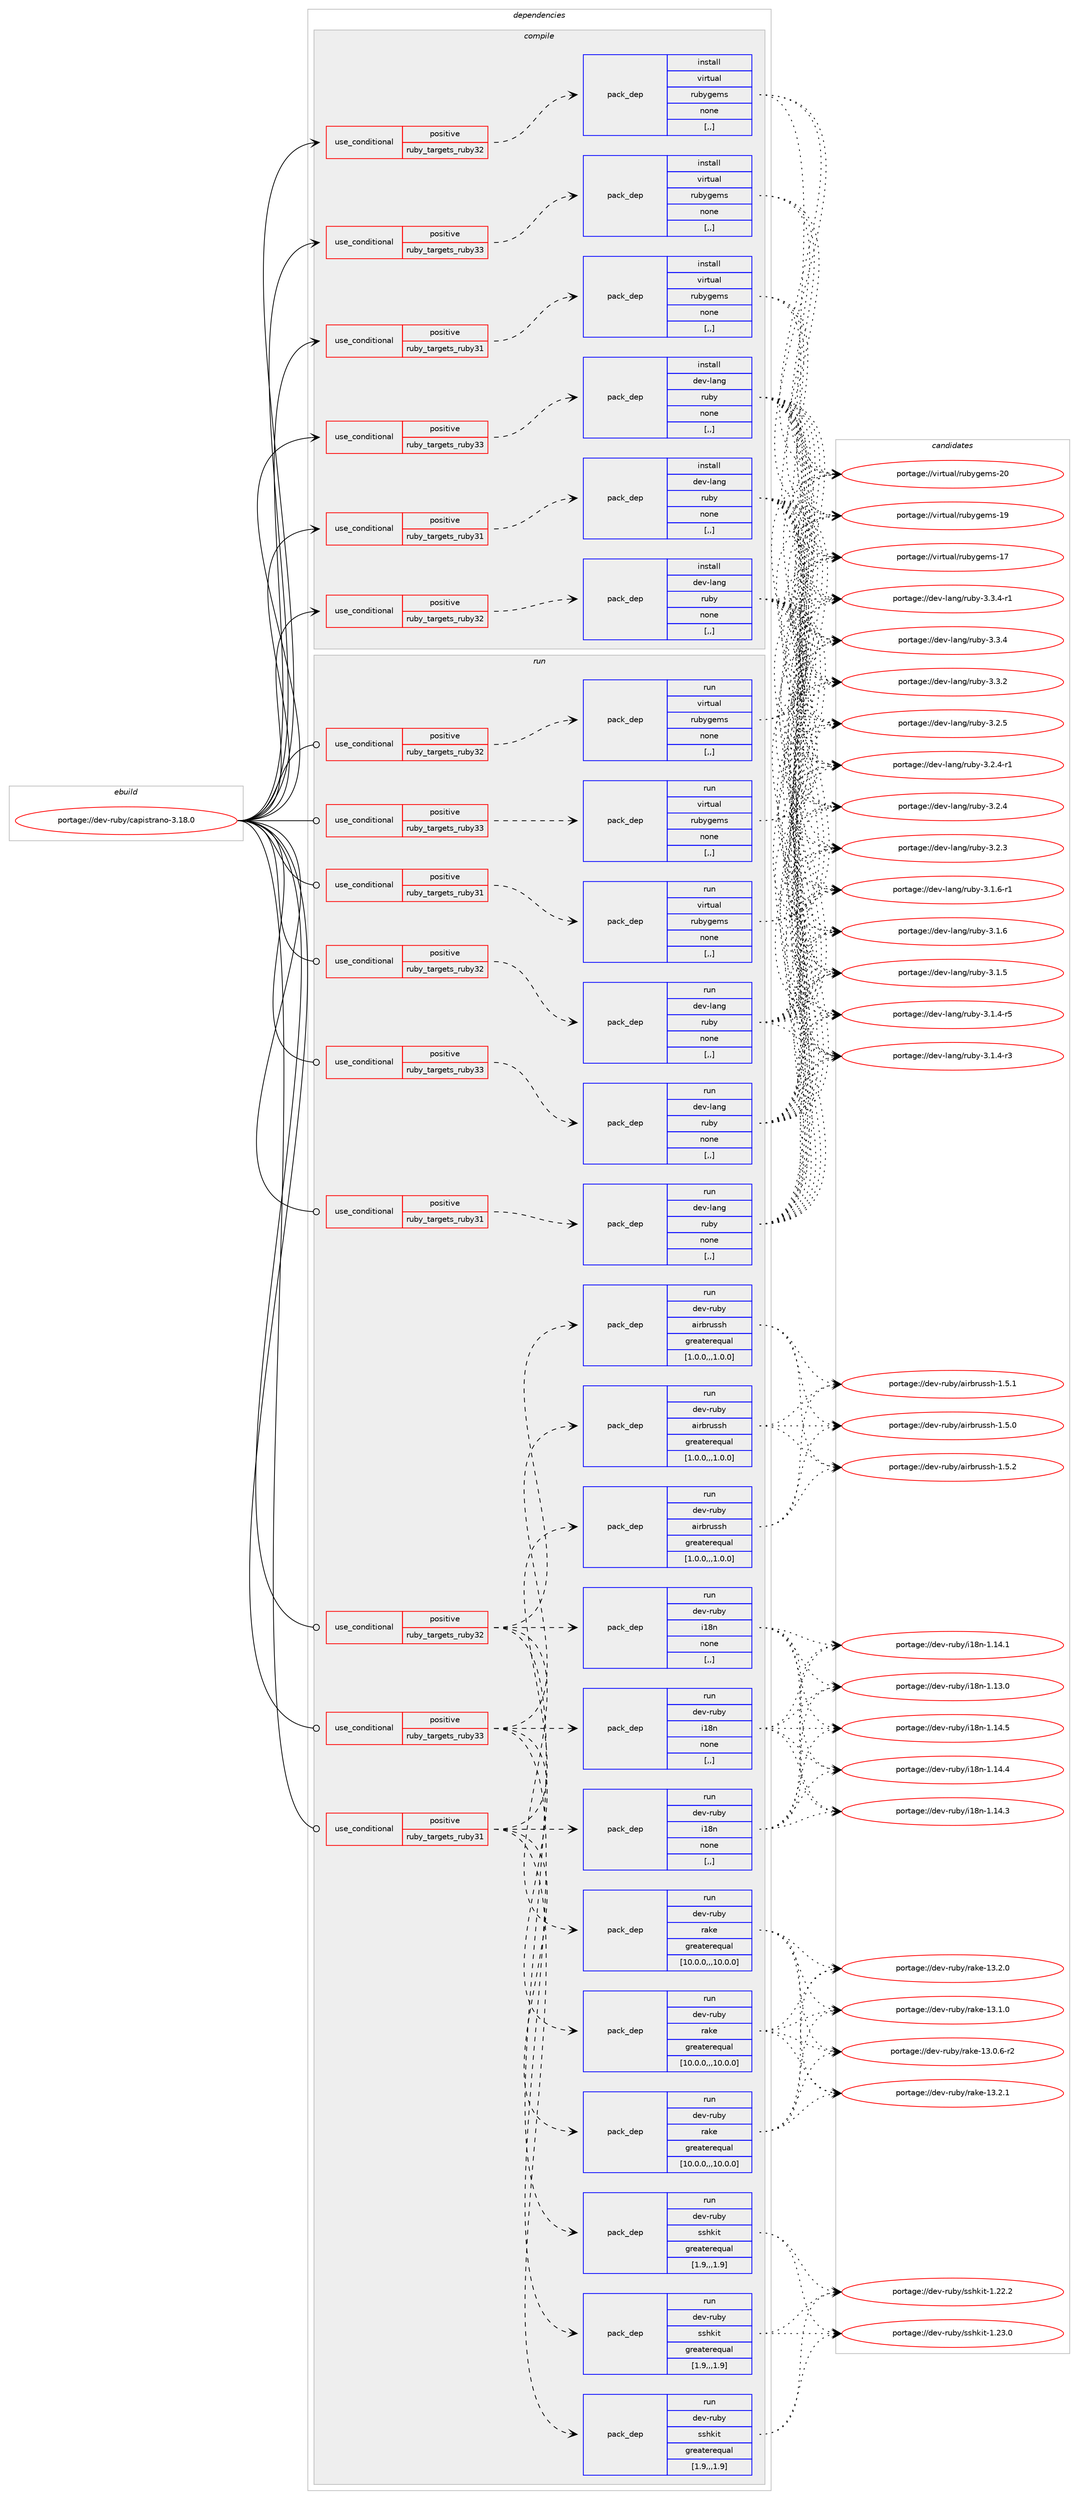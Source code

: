 digraph prolog {

# *************
# Graph options
# *************

newrank=true;
concentrate=true;
compound=true;
graph [rankdir=LR,fontname=Helvetica,fontsize=10,ranksep=1.5];#, ranksep=2.5, nodesep=0.2];
edge  [arrowhead=vee];
node  [fontname=Helvetica,fontsize=10];

# **********
# The ebuild
# **********

subgraph cluster_leftcol {
color=gray;
label=<<i>ebuild</i>>;
id [label="portage://dev-ruby/capistrano-3.18.0", color=red, width=4, href="../dev-ruby/capistrano-3.18.0.svg"];
}

# ****************
# The dependencies
# ****************

subgraph cluster_midcol {
color=gray;
label=<<i>dependencies</i>>;
subgraph cluster_compile {
fillcolor="#eeeeee";
style=filled;
label=<<i>compile</i>>;
subgraph cond45426 {
dependency178793 [label=<<TABLE BORDER="0" CELLBORDER="1" CELLSPACING="0" CELLPADDING="4"><TR><TD ROWSPAN="3" CELLPADDING="10">use_conditional</TD></TR><TR><TD>positive</TD></TR><TR><TD>ruby_targets_ruby31</TD></TR></TABLE>>, shape=none, color=red];
subgraph pack132076 {
dependency178794 [label=<<TABLE BORDER="0" CELLBORDER="1" CELLSPACING="0" CELLPADDING="4" WIDTH="220"><TR><TD ROWSPAN="6" CELLPADDING="30">pack_dep</TD></TR><TR><TD WIDTH="110">install</TD></TR><TR><TD>dev-lang</TD></TR><TR><TD>ruby</TD></TR><TR><TD>none</TD></TR><TR><TD>[,,]</TD></TR></TABLE>>, shape=none, color=blue];
}
dependency178793:e -> dependency178794:w [weight=20,style="dashed",arrowhead="vee"];
}
id:e -> dependency178793:w [weight=20,style="solid",arrowhead="vee"];
subgraph cond45427 {
dependency178795 [label=<<TABLE BORDER="0" CELLBORDER="1" CELLSPACING="0" CELLPADDING="4"><TR><TD ROWSPAN="3" CELLPADDING="10">use_conditional</TD></TR><TR><TD>positive</TD></TR><TR><TD>ruby_targets_ruby31</TD></TR></TABLE>>, shape=none, color=red];
subgraph pack132077 {
dependency178796 [label=<<TABLE BORDER="0" CELLBORDER="1" CELLSPACING="0" CELLPADDING="4" WIDTH="220"><TR><TD ROWSPAN="6" CELLPADDING="30">pack_dep</TD></TR><TR><TD WIDTH="110">install</TD></TR><TR><TD>virtual</TD></TR><TR><TD>rubygems</TD></TR><TR><TD>none</TD></TR><TR><TD>[,,]</TD></TR></TABLE>>, shape=none, color=blue];
}
dependency178795:e -> dependency178796:w [weight=20,style="dashed",arrowhead="vee"];
}
id:e -> dependency178795:w [weight=20,style="solid",arrowhead="vee"];
subgraph cond45428 {
dependency178797 [label=<<TABLE BORDER="0" CELLBORDER="1" CELLSPACING="0" CELLPADDING="4"><TR><TD ROWSPAN="3" CELLPADDING="10">use_conditional</TD></TR><TR><TD>positive</TD></TR><TR><TD>ruby_targets_ruby32</TD></TR></TABLE>>, shape=none, color=red];
subgraph pack132078 {
dependency178798 [label=<<TABLE BORDER="0" CELLBORDER="1" CELLSPACING="0" CELLPADDING="4" WIDTH="220"><TR><TD ROWSPAN="6" CELLPADDING="30">pack_dep</TD></TR><TR><TD WIDTH="110">install</TD></TR><TR><TD>dev-lang</TD></TR><TR><TD>ruby</TD></TR><TR><TD>none</TD></TR><TR><TD>[,,]</TD></TR></TABLE>>, shape=none, color=blue];
}
dependency178797:e -> dependency178798:w [weight=20,style="dashed",arrowhead="vee"];
}
id:e -> dependency178797:w [weight=20,style="solid",arrowhead="vee"];
subgraph cond45429 {
dependency178799 [label=<<TABLE BORDER="0" CELLBORDER="1" CELLSPACING="0" CELLPADDING="4"><TR><TD ROWSPAN="3" CELLPADDING="10">use_conditional</TD></TR><TR><TD>positive</TD></TR><TR><TD>ruby_targets_ruby32</TD></TR></TABLE>>, shape=none, color=red];
subgraph pack132079 {
dependency178800 [label=<<TABLE BORDER="0" CELLBORDER="1" CELLSPACING="0" CELLPADDING="4" WIDTH="220"><TR><TD ROWSPAN="6" CELLPADDING="30">pack_dep</TD></TR><TR><TD WIDTH="110">install</TD></TR><TR><TD>virtual</TD></TR><TR><TD>rubygems</TD></TR><TR><TD>none</TD></TR><TR><TD>[,,]</TD></TR></TABLE>>, shape=none, color=blue];
}
dependency178799:e -> dependency178800:w [weight=20,style="dashed",arrowhead="vee"];
}
id:e -> dependency178799:w [weight=20,style="solid",arrowhead="vee"];
subgraph cond45430 {
dependency178801 [label=<<TABLE BORDER="0" CELLBORDER="1" CELLSPACING="0" CELLPADDING="4"><TR><TD ROWSPAN="3" CELLPADDING="10">use_conditional</TD></TR><TR><TD>positive</TD></TR><TR><TD>ruby_targets_ruby33</TD></TR></TABLE>>, shape=none, color=red];
subgraph pack132080 {
dependency178802 [label=<<TABLE BORDER="0" CELLBORDER="1" CELLSPACING="0" CELLPADDING="4" WIDTH="220"><TR><TD ROWSPAN="6" CELLPADDING="30">pack_dep</TD></TR><TR><TD WIDTH="110">install</TD></TR><TR><TD>dev-lang</TD></TR><TR><TD>ruby</TD></TR><TR><TD>none</TD></TR><TR><TD>[,,]</TD></TR></TABLE>>, shape=none, color=blue];
}
dependency178801:e -> dependency178802:w [weight=20,style="dashed",arrowhead="vee"];
}
id:e -> dependency178801:w [weight=20,style="solid",arrowhead="vee"];
subgraph cond45431 {
dependency178803 [label=<<TABLE BORDER="0" CELLBORDER="1" CELLSPACING="0" CELLPADDING="4"><TR><TD ROWSPAN="3" CELLPADDING="10">use_conditional</TD></TR><TR><TD>positive</TD></TR><TR><TD>ruby_targets_ruby33</TD></TR></TABLE>>, shape=none, color=red];
subgraph pack132081 {
dependency178804 [label=<<TABLE BORDER="0" CELLBORDER="1" CELLSPACING="0" CELLPADDING="4" WIDTH="220"><TR><TD ROWSPAN="6" CELLPADDING="30">pack_dep</TD></TR><TR><TD WIDTH="110">install</TD></TR><TR><TD>virtual</TD></TR><TR><TD>rubygems</TD></TR><TR><TD>none</TD></TR><TR><TD>[,,]</TD></TR></TABLE>>, shape=none, color=blue];
}
dependency178803:e -> dependency178804:w [weight=20,style="dashed",arrowhead="vee"];
}
id:e -> dependency178803:w [weight=20,style="solid",arrowhead="vee"];
}
subgraph cluster_compileandrun {
fillcolor="#eeeeee";
style=filled;
label=<<i>compile and run</i>>;
}
subgraph cluster_run {
fillcolor="#eeeeee";
style=filled;
label=<<i>run</i>>;
subgraph cond45432 {
dependency178805 [label=<<TABLE BORDER="0" CELLBORDER="1" CELLSPACING="0" CELLPADDING="4"><TR><TD ROWSPAN="3" CELLPADDING="10">use_conditional</TD></TR><TR><TD>positive</TD></TR><TR><TD>ruby_targets_ruby31</TD></TR></TABLE>>, shape=none, color=red];
subgraph pack132082 {
dependency178806 [label=<<TABLE BORDER="0" CELLBORDER="1" CELLSPACING="0" CELLPADDING="4" WIDTH="220"><TR><TD ROWSPAN="6" CELLPADDING="30">pack_dep</TD></TR><TR><TD WIDTH="110">run</TD></TR><TR><TD>dev-lang</TD></TR><TR><TD>ruby</TD></TR><TR><TD>none</TD></TR><TR><TD>[,,]</TD></TR></TABLE>>, shape=none, color=blue];
}
dependency178805:e -> dependency178806:w [weight=20,style="dashed",arrowhead="vee"];
}
id:e -> dependency178805:w [weight=20,style="solid",arrowhead="odot"];
subgraph cond45433 {
dependency178807 [label=<<TABLE BORDER="0" CELLBORDER="1" CELLSPACING="0" CELLPADDING="4"><TR><TD ROWSPAN="3" CELLPADDING="10">use_conditional</TD></TR><TR><TD>positive</TD></TR><TR><TD>ruby_targets_ruby31</TD></TR></TABLE>>, shape=none, color=red];
subgraph pack132083 {
dependency178808 [label=<<TABLE BORDER="0" CELLBORDER="1" CELLSPACING="0" CELLPADDING="4" WIDTH="220"><TR><TD ROWSPAN="6" CELLPADDING="30">pack_dep</TD></TR><TR><TD WIDTH="110">run</TD></TR><TR><TD>dev-ruby</TD></TR><TR><TD>airbrussh</TD></TR><TR><TD>greaterequal</TD></TR><TR><TD>[1.0.0,,,1.0.0]</TD></TR></TABLE>>, shape=none, color=blue];
}
dependency178807:e -> dependency178808:w [weight=20,style="dashed",arrowhead="vee"];
subgraph pack132084 {
dependency178809 [label=<<TABLE BORDER="0" CELLBORDER="1" CELLSPACING="0" CELLPADDING="4" WIDTH="220"><TR><TD ROWSPAN="6" CELLPADDING="30">pack_dep</TD></TR><TR><TD WIDTH="110">run</TD></TR><TR><TD>dev-ruby</TD></TR><TR><TD>sshkit</TD></TR><TR><TD>greaterequal</TD></TR><TR><TD>[1.9,,,1.9]</TD></TR></TABLE>>, shape=none, color=blue];
}
dependency178807:e -> dependency178809:w [weight=20,style="dashed",arrowhead="vee"];
subgraph pack132085 {
dependency178810 [label=<<TABLE BORDER="0" CELLBORDER="1" CELLSPACING="0" CELLPADDING="4" WIDTH="220"><TR><TD ROWSPAN="6" CELLPADDING="30">pack_dep</TD></TR><TR><TD WIDTH="110">run</TD></TR><TR><TD>dev-ruby</TD></TR><TR><TD>rake</TD></TR><TR><TD>greaterequal</TD></TR><TR><TD>[10.0.0,,,10.0.0]</TD></TR></TABLE>>, shape=none, color=blue];
}
dependency178807:e -> dependency178810:w [weight=20,style="dashed",arrowhead="vee"];
subgraph pack132086 {
dependency178811 [label=<<TABLE BORDER="0" CELLBORDER="1" CELLSPACING="0" CELLPADDING="4" WIDTH="220"><TR><TD ROWSPAN="6" CELLPADDING="30">pack_dep</TD></TR><TR><TD WIDTH="110">run</TD></TR><TR><TD>dev-ruby</TD></TR><TR><TD>i18n</TD></TR><TR><TD>none</TD></TR><TR><TD>[,,]</TD></TR></TABLE>>, shape=none, color=blue];
}
dependency178807:e -> dependency178811:w [weight=20,style="dashed",arrowhead="vee"];
}
id:e -> dependency178807:w [weight=20,style="solid",arrowhead="odot"];
subgraph cond45434 {
dependency178812 [label=<<TABLE BORDER="0" CELLBORDER="1" CELLSPACING="0" CELLPADDING="4"><TR><TD ROWSPAN="3" CELLPADDING="10">use_conditional</TD></TR><TR><TD>positive</TD></TR><TR><TD>ruby_targets_ruby31</TD></TR></TABLE>>, shape=none, color=red];
subgraph pack132087 {
dependency178813 [label=<<TABLE BORDER="0" CELLBORDER="1" CELLSPACING="0" CELLPADDING="4" WIDTH="220"><TR><TD ROWSPAN="6" CELLPADDING="30">pack_dep</TD></TR><TR><TD WIDTH="110">run</TD></TR><TR><TD>virtual</TD></TR><TR><TD>rubygems</TD></TR><TR><TD>none</TD></TR><TR><TD>[,,]</TD></TR></TABLE>>, shape=none, color=blue];
}
dependency178812:e -> dependency178813:w [weight=20,style="dashed",arrowhead="vee"];
}
id:e -> dependency178812:w [weight=20,style="solid",arrowhead="odot"];
subgraph cond45435 {
dependency178814 [label=<<TABLE BORDER="0" CELLBORDER="1" CELLSPACING="0" CELLPADDING="4"><TR><TD ROWSPAN="3" CELLPADDING="10">use_conditional</TD></TR><TR><TD>positive</TD></TR><TR><TD>ruby_targets_ruby32</TD></TR></TABLE>>, shape=none, color=red];
subgraph pack132088 {
dependency178815 [label=<<TABLE BORDER="0" CELLBORDER="1" CELLSPACING="0" CELLPADDING="4" WIDTH="220"><TR><TD ROWSPAN="6" CELLPADDING="30">pack_dep</TD></TR><TR><TD WIDTH="110">run</TD></TR><TR><TD>dev-lang</TD></TR><TR><TD>ruby</TD></TR><TR><TD>none</TD></TR><TR><TD>[,,]</TD></TR></TABLE>>, shape=none, color=blue];
}
dependency178814:e -> dependency178815:w [weight=20,style="dashed",arrowhead="vee"];
}
id:e -> dependency178814:w [weight=20,style="solid",arrowhead="odot"];
subgraph cond45436 {
dependency178816 [label=<<TABLE BORDER="0" CELLBORDER="1" CELLSPACING="0" CELLPADDING="4"><TR><TD ROWSPAN="3" CELLPADDING="10">use_conditional</TD></TR><TR><TD>positive</TD></TR><TR><TD>ruby_targets_ruby32</TD></TR></TABLE>>, shape=none, color=red];
subgraph pack132089 {
dependency178817 [label=<<TABLE BORDER="0" CELLBORDER="1" CELLSPACING="0" CELLPADDING="4" WIDTH="220"><TR><TD ROWSPAN="6" CELLPADDING="30">pack_dep</TD></TR><TR><TD WIDTH="110">run</TD></TR><TR><TD>dev-ruby</TD></TR><TR><TD>airbrussh</TD></TR><TR><TD>greaterequal</TD></TR><TR><TD>[1.0.0,,,1.0.0]</TD></TR></TABLE>>, shape=none, color=blue];
}
dependency178816:e -> dependency178817:w [weight=20,style="dashed",arrowhead="vee"];
subgraph pack132090 {
dependency178818 [label=<<TABLE BORDER="0" CELLBORDER="1" CELLSPACING="0" CELLPADDING="4" WIDTH="220"><TR><TD ROWSPAN="6" CELLPADDING="30">pack_dep</TD></TR><TR><TD WIDTH="110">run</TD></TR><TR><TD>dev-ruby</TD></TR><TR><TD>sshkit</TD></TR><TR><TD>greaterequal</TD></TR><TR><TD>[1.9,,,1.9]</TD></TR></TABLE>>, shape=none, color=blue];
}
dependency178816:e -> dependency178818:w [weight=20,style="dashed",arrowhead="vee"];
subgraph pack132091 {
dependency178819 [label=<<TABLE BORDER="0" CELLBORDER="1" CELLSPACING="0" CELLPADDING="4" WIDTH="220"><TR><TD ROWSPAN="6" CELLPADDING="30">pack_dep</TD></TR><TR><TD WIDTH="110">run</TD></TR><TR><TD>dev-ruby</TD></TR><TR><TD>rake</TD></TR><TR><TD>greaterequal</TD></TR><TR><TD>[10.0.0,,,10.0.0]</TD></TR></TABLE>>, shape=none, color=blue];
}
dependency178816:e -> dependency178819:w [weight=20,style="dashed",arrowhead="vee"];
subgraph pack132092 {
dependency178820 [label=<<TABLE BORDER="0" CELLBORDER="1" CELLSPACING="0" CELLPADDING="4" WIDTH="220"><TR><TD ROWSPAN="6" CELLPADDING="30">pack_dep</TD></TR><TR><TD WIDTH="110">run</TD></TR><TR><TD>dev-ruby</TD></TR><TR><TD>i18n</TD></TR><TR><TD>none</TD></TR><TR><TD>[,,]</TD></TR></TABLE>>, shape=none, color=blue];
}
dependency178816:e -> dependency178820:w [weight=20,style="dashed",arrowhead="vee"];
}
id:e -> dependency178816:w [weight=20,style="solid",arrowhead="odot"];
subgraph cond45437 {
dependency178821 [label=<<TABLE BORDER="0" CELLBORDER="1" CELLSPACING="0" CELLPADDING="4"><TR><TD ROWSPAN="3" CELLPADDING="10">use_conditional</TD></TR><TR><TD>positive</TD></TR><TR><TD>ruby_targets_ruby32</TD></TR></TABLE>>, shape=none, color=red];
subgraph pack132093 {
dependency178822 [label=<<TABLE BORDER="0" CELLBORDER="1" CELLSPACING="0" CELLPADDING="4" WIDTH="220"><TR><TD ROWSPAN="6" CELLPADDING="30">pack_dep</TD></TR><TR><TD WIDTH="110">run</TD></TR><TR><TD>virtual</TD></TR><TR><TD>rubygems</TD></TR><TR><TD>none</TD></TR><TR><TD>[,,]</TD></TR></TABLE>>, shape=none, color=blue];
}
dependency178821:e -> dependency178822:w [weight=20,style="dashed",arrowhead="vee"];
}
id:e -> dependency178821:w [weight=20,style="solid",arrowhead="odot"];
subgraph cond45438 {
dependency178823 [label=<<TABLE BORDER="0" CELLBORDER="1" CELLSPACING="0" CELLPADDING="4"><TR><TD ROWSPAN="3" CELLPADDING="10">use_conditional</TD></TR><TR><TD>positive</TD></TR><TR><TD>ruby_targets_ruby33</TD></TR></TABLE>>, shape=none, color=red];
subgraph pack132094 {
dependency178824 [label=<<TABLE BORDER="0" CELLBORDER="1" CELLSPACING="0" CELLPADDING="4" WIDTH="220"><TR><TD ROWSPAN="6" CELLPADDING="30">pack_dep</TD></TR><TR><TD WIDTH="110">run</TD></TR><TR><TD>dev-lang</TD></TR><TR><TD>ruby</TD></TR><TR><TD>none</TD></TR><TR><TD>[,,]</TD></TR></TABLE>>, shape=none, color=blue];
}
dependency178823:e -> dependency178824:w [weight=20,style="dashed",arrowhead="vee"];
}
id:e -> dependency178823:w [weight=20,style="solid",arrowhead="odot"];
subgraph cond45439 {
dependency178825 [label=<<TABLE BORDER="0" CELLBORDER="1" CELLSPACING="0" CELLPADDING="4"><TR><TD ROWSPAN="3" CELLPADDING="10">use_conditional</TD></TR><TR><TD>positive</TD></TR><TR><TD>ruby_targets_ruby33</TD></TR></TABLE>>, shape=none, color=red];
subgraph pack132095 {
dependency178826 [label=<<TABLE BORDER="0" CELLBORDER="1" CELLSPACING="0" CELLPADDING="4" WIDTH="220"><TR><TD ROWSPAN="6" CELLPADDING="30">pack_dep</TD></TR><TR><TD WIDTH="110">run</TD></TR><TR><TD>dev-ruby</TD></TR><TR><TD>airbrussh</TD></TR><TR><TD>greaterequal</TD></TR><TR><TD>[1.0.0,,,1.0.0]</TD></TR></TABLE>>, shape=none, color=blue];
}
dependency178825:e -> dependency178826:w [weight=20,style="dashed",arrowhead="vee"];
subgraph pack132096 {
dependency178827 [label=<<TABLE BORDER="0" CELLBORDER="1" CELLSPACING="0" CELLPADDING="4" WIDTH="220"><TR><TD ROWSPAN="6" CELLPADDING="30">pack_dep</TD></TR><TR><TD WIDTH="110">run</TD></TR><TR><TD>dev-ruby</TD></TR><TR><TD>sshkit</TD></TR><TR><TD>greaterequal</TD></TR><TR><TD>[1.9,,,1.9]</TD></TR></TABLE>>, shape=none, color=blue];
}
dependency178825:e -> dependency178827:w [weight=20,style="dashed",arrowhead="vee"];
subgraph pack132097 {
dependency178828 [label=<<TABLE BORDER="0" CELLBORDER="1" CELLSPACING="0" CELLPADDING="4" WIDTH="220"><TR><TD ROWSPAN="6" CELLPADDING="30">pack_dep</TD></TR><TR><TD WIDTH="110">run</TD></TR><TR><TD>dev-ruby</TD></TR><TR><TD>rake</TD></TR><TR><TD>greaterequal</TD></TR><TR><TD>[10.0.0,,,10.0.0]</TD></TR></TABLE>>, shape=none, color=blue];
}
dependency178825:e -> dependency178828:w [weight=20,style="dashed",arrowhead="vee"];
subgraph pack132098 {
dependency178829 [label=<<TABLE BORDER="0" CELLBORDER="1" CELLSPACING="0" CELLPADDING="4" WIDTH="220"><TR><TD ROWSPAN="6" CELLPADDING="30">pack_dep</TD></TR><TR><TD WIDTH="110">run</TD></TR><TR><TD>dev-ruby</TD></TR><TR><TD>i18n</TD></TR><TR><TD>none</TD></TR><TR><TD>[,,]</TD></TR></TABLE>>, shape=none, color=blue];
}
dependency178825:e -> dependency178829:w [weight=20,style="dashed",arrowhead="vee"];
}
id:e -> dependency178825:w [weight=20,style="solid",arrowhead="odot"];
subgraph cond45440 {
dependency178830 [label=<<TABLE BORDER="0" CELLBORDER="1" CELLSPACING="0" CELLPADDING="4"><TR><TD ROWSPAN="3" CELLPADDING="10">use_conditional</TD></TR><TR><TD>positive</TD></TR><TR><TD>ruby_targets_ruby33</TD></TR></TABLE>>, shape=none, color=red];
subgraph pack132099 {
dependency178831 [label=<<TABLE BORDER="0" CELLBORDER="1" CELLSPACING="0" CELLPADDING="4" WIDTH="220"><TR><TD ROWSPAN="6" CELLPADDING="30">pack_dep</TD></TR><TR><TD WIDTH="110">run</TD></TR><TR><TD>virtual</TD></TR><TR><TD>rubygems</TD></TR><TR><TD>none</TD></TR><TR><TD>[,,]</TD></TR></TABLE>>, shape=none, color=blue];
}
dependency178830:e -> dependency178831:w [weight=20,style="dashed",arrowhead="vee"];
}
id:e -> dependency178830:w [weight=20,style="solid",arrowhead="odot"];
}
}

# **************
# The candidates
# **************

subgraph cluster_choices {
rank=same;
color=gray;
label=<<i>candidates</i>>;

subgraph choice132076 {
color=black;
nodesep=1;
choice100101118451089711010347114117981214551465146524511449 [label="portage://dev-lang/ruby-3.3.4-r1", color=red, width=4,href="../dev-lang/ruby-3.3.4-r1.svg"];
choice10010111845108971101034711411798121455146514652 [label="portage://dev-lang/ruby-3.3.4", color=red, width=4,href="../dev-lang/ruby-3.3.4.svg"];
choice10010111845108971101034711411798121455146514650 [label="portage://dev-lang/ruby-3.3.2", color=red, width=4,href="../dev-lang/ruby-3.3.2.svg"];
choice10010111845108971101034711411798121455146504653 [label="portage://dev-lang/ruby-3.2.5", color=red, width=4,href="../dev-lang/ruby-3.2.5.svg"];
choice100101118451089711010347114117981214551465046524511449 [label="portage://dev-lang/ruby-3.2.4-r1", color=red, width=4,href="../dev-lang/ruby-3.2.4-r1.svg"];
choice10010111845108971101034711411798121455146504652 [label="portage://dev-lang/ruby-3.2.4", color=red, width=4,href="../dev-lang/ruby-3.2.4.svg"];
choice10010111845108971101034711411798121455146504651 [label="portage://dev-lang/ruby-3.2.3", color=red, width=4,href="../dev-lang/ruby-3.2.3.svg"];
choice100101118451089711010347114117981214551464946544511449 [label="portage://dev-lang/ruby-3.1.6-r1", color=red, width=4,href="../dev-lang/ruby-3.1.6-r1.svg"];
choice10010111845108971101034711411798121455146494654 [label="portage://dev-lang/ruby-3.1.6", color=red, width=4,href="../dev-lang/ruby-3.1.6.svg"];
choice10010111845108971101034711411798121455146494653 [label="portage://dev-lang/ruby-3.1.5", color=red, width=4,href="../dev-lang/ruby-3.1.5.svg"];
choice100101118451089711010347114117981214551464946524511453 [label="portage://dev-lang/ruby-3.1.4-r5", color=red, width=4,href="../dev-lang/ruby-3.1.4-r5.svg"];
choice100101118451089711010347114117981214551464946524511451 [label="portage://dev-lang/ruby-3.1.4-r3", color=red, width=4,href="../dev-lang/ruby-3.1.4-r3.svg"];
dependency178794:e -> choice100101118451089711010347114117981214551465146524511449:w [style=dotted,weight="100"];
dependency178794:e -> choice10010111845108971101034711411798121455146514652:w [style=dotted,weight="100"];
dependency178794:e -> choice10010111845108971101034711411798121455146514650:w [style=dotted,weight="100"];
dependency178794:e -> choice10010111845108971101034711411798121455146504653:w [style=dotted,weight="100"];
dependency178794:e -> choice100101118451089711010347114117981214551465046524511449:w [style=dotted,weight="100"];
dependency178794:e -> choice10010111845108971101034711411798121455146504652:w [style=dotted,weight="100"];
dependency178794:e -> choice10010111845108971101034711411798121455146504651:w [style=dotted,weight="100"];
dependency178794:e -> choice100101118451089711010347114117981214551464946544511449:w [style=dotted,weight="100"];
dependency178794:e -> choice10010111845108971101034711411798121455146494654:w [style=dotted,weight="100"];
dependency178794:e -> choice10010111845108971101034711411798121455146494653:w [style=dotted,weight="100"];
dependency178794:e -> choice100101118451089711010347114117981214551464946524511453:w [style=dotted,weight="100"];
dependency178794:e -> choice100101118451089711010347114117981214551464946524511451:w [style=dotted,weight="100"];
}
subgraph choice132077 {
color=black;
nodesep=1;
choice118105114116117971084711411798121103101109115455048 [label="portage://virtual/rubygems-20", color=red, width=4,href="../virtual/rubygems-20.svg"];
choice118105114116117971084711411798121103101109115454957 [label="portage://virtual/rubygems-19", color=red, width=4,href="../virtual/rubygems-19.svg"];
choice118105114116117971084711411798121103101109115454955 [label="portage://virtual/rubygems-17", color=red, width=4,href="../virtual/rubygems-17.svg"];
dependency178796:e -> choice118105114116117971084711411798121103101109115455048:w [style=dotted,weight="100"];
dependency178796:e -> choice118105114116117971084711411798121103101109115454957:w [style=dotted,weight="100"];
dependency178796:e -> choice118105114116117971084711411798121103101109115454955:w [style=dotted,weight="100"];
}
subgraph choice132078 {
color=black;
nodesep=1;
choice100101118451089711010347114117981214551465146524511449 [label="portage://dev-lang/ruby-3.3.4-r1", color=red, width=4,href="../dev-lang/ruby-3.3.4-r1.svg"];
choice10010111845108971101034711411798121455146514652 [label="portage://dev-lang/ruby-3.3.4", color=red, width=4,href="../dev-lang/ruby-3.3.4.svg"];
choice10010111845108971101034711411798121455146514650 [label="portage://dev-lang/ruby-3.3.2", color=red, width=4,href="../dev-lang/ruby-3.3.2.svg"];
choice10010111845108971101034711411798121455146504653 [label="portage://dev-lang/ruby-3.2.5", color=red, width=4,href="../dev-lang/ruby-3.2.5.svg"];
choice100101118451089711010347114117981214551465046524511449 [label="portage://dev-lang/ruby-3.2.4-r1", color=red, width=4,href="../dev-lang/ruby-3.2.4-r1.svg"];
choice10010111845108971101034711411798121455146504652 [label="portage://dev-lang/ruby-3.2.4", color=red, width=4,href="../dev-lang/ruby-3.2.4.svg"];
choice10010111845108971101034711411798121455146504651 [label="portage://dev-lang/ruby-3.2.3", color=red, width=4,href="../dev-lang/ruby-3.2.3.svg"];
choice100101118451089711010347114117981214551464946544511449 [label="portage://dev-lang/ruby-3.1.6-r1", color=red, width=4,href="../dev-lang/ruby-3.1.6-r1.svg"];
choice10010111845108971101034711411798121455146494654 [label="portage://dev-lang/ruby-3.1.6", color=red, width=4,href="../dev-lang/ruby-3.1.6.svg"];
choice10010111845108971101034711411798121455146494653 [label="portage://dev-lang/ruby-3.1.5", color=red, width=4,href="../dev-lang/ruby-3.1.5.svg"];
choice100101118451089711010347114117981214551464946524511453 [label="portage://dev-lang/ruby-3.1.4-r5", color=red, width=4,href="../dev-lang/ruby-3.1.4-r5.svg"];
choice100101118451089711010347114117981214551464946524511451 [label="portage://dev-lang/ruby-3.1.4-r3", color=red, width=4,href="../dev-lang/ruby-3.1.4-r3.svg"];
dependency178798:e -> choice100101118451089711010347114117981214551465146524511449:w [style=dotted,weight="100"];
dependency178798:e -> choice10010111845108971101034711411798121455146514652:w [style=dotted,weight="100"];
dependency178798:e -> choice10010111845108971101034711411798121455146514650:w [style=dotted,weight="100"];
dependency178798:e -> choice10010111845108971101034711411798121455146504653:w [style=dotted,weight="100"];
dependency178798:e -> choice100101118451089711010347114117981214551465046524511449:w [style=dotted,weight="100"];
dependency178798:e -> choice10010111845108971101034711411798121455146504652:w [style=dotted,weight="100"];
dependency178798:e -> choice10010111845108971101034711411798121455146504651:w [style=dotted,weight="100"];
dependency178798:e -> choice100101118451089711010347114117981214551464946544511449:w [style=dotted,weight="100"];
dependency178798:e -> choice10010111845108971101034711411798121455146494654:w [style=dotted,weight="100"];
dependency178798:e -> choice10010111845108971101034711411798121455146494653:w [style=dotted,weight="100"];
dependency178798:e -> choice100101118451089711010347114117981214551464946524511453:w [style=dotted,weight="100"];
dependency178798:e -> choice100101118451089711010347114117981214551464946524511451:w [style=dotted,weight="100"];
}
subgraph choice132079 {
color=black;
nodesep=1;
choice118105114116117971084711411798121103101109115455048 [label="portage://virtual/rubygems-20", color=red, width=4,href="../virtual/rubygems-20.svg"];
choice118105114116117971084711411798121103101109115454957 [label="portage://virtual/rubygems-19", color=red, width=4,href="../virtual/rubygems-19.svg"];
choice118105114116117971084711411798121103101109115454955 [label="portage://virtual/rubygems-17", color=red, width=4,href="../virtual/rubygems-17.svg"];
dependency178800:e -> choice118105114116117971084711411798121103101109115455048:w [style=dotted,weight="100"];
dependency178800:e -> choice118105114116117971084711411798121103101109115454957:w [style=dotted,weight="100"];
dependency178800:e -> choice118105114116117971084711411798121103101109115454955:w [style=dotted,weight="100"];
}
subgraph choice132080 {
color=black;
nodesep=1;
choice100101118451089711010347114117981214551465146524511449 [label="portage://dev-lang/ruby-3.3.4-r1", color=red, width=4,href="../dev-lang/ruby-3.3.4-r1.svg"];
choice10010111845108971101034711411798121455146514652 [label="portage://dev-lang/ruby-3.3.4", color=red, width=4,href="../dev-lang/ruby-3.3.4.svg"];
choice10010111845108971101034711411798121455146514650 [label="portage://dev-lang/ruby-3.3.2", color=red, width=4,href="../dev-lang/ruby-3.3.2.svg"];
choice10010111845108971101034711411798121455146504653 [label="portage://dev-lang/ruby-3.2.5", color=red, width=4,href="../dev-lang/ruby-3.2.5.svg"];
choice100101118451089711010347114117981214551465046524511449 [label="portage://dev-lang/ruby-3.2.4-r1", color=red, width=4,href="../dev-lang/ruby-3.2.4-r1.svg"];
choice10010111845108971101034711411798121455146504652 [label="portage://dev-lang/ruby-3.2.4", color=red, width=4,href="../dev-lang/ruby-3.2.4.svg"];
choice10010111845108971101034711411798121455146504651 [label="portage://dev-lang/ruby-3.2.3", color=red, width=4,href="../dev-lang/ruby-3.2.3.svg"];
choice100101118451089711010347114117981214551464946544511449 [label="portage://dev-lang/ruby-3.1.6-r1", color=red, width=4,href="../dev-lang/ruby-3.1.6-r1.svg"];
choice10010111845108971101034711411798121455146494654 [label="portage://dev-lang/ruby-3.1.6", color=red, width=4,href="../dev-lang/ruby-3.1.6.svg"];
choice10010111845108971101034711411798121455146494653 [label="portage://dev-lang/ruby-3.1.5", color=red, width=4,href="../dev-lang/ruby-3.1.5.svg"];
choice100101118451089711010347114117981214551464946524511453 [label="portage://dev-lang/ruby-3.1.4-r5", color=red, width=4,href="../dev-lang/ruby-3.1.4-r5.svg"];
choice100101118451089711010347114117981214551464946524511451 [label="portage://dev-lang/ruby-3.1.4-r3", color=red, width=4,href="../dev-lang/ruby-3.1.4-r3.svg"];
dependency178802:e -> choice100101118451089711010347114117981214551465146524511449:w [style=dotted,weight="100"];
dependency178802:e -> choice10010111845108971101034711411798121455146514652:w [style=dotted,weight="100"];
dependency178802:e -> choice10010111845108971101034711411798121455146514650:w [style=dotted,weight="100"];
dependency178802:e -> choice10010111845108971101034711411798121455146504653:w [style=dotted,weight="100"];
dependency178802:e -> choice100101118451089711010347114117981214551465046524511449:w [style=dotted,weight="100"];
dependency178802:e -> choice10010111845108971101034711411798121455146504652:w [style=dotted,weight="100"];
dependency178802:e -> choice10010111845108971101034711411798121455146504651:w [style=dotted,weight="100"];
dependency178802:e -> choice100101118451089711010347114117981214551464946544511449:w [style=dotted,weight="100"];
dependency178802:e -> choice10010111845108971101034711411798121455146494654:w [style=dotted,weight="100"];
dependency178802:e -> choice10010111845108971101034711411798121455146494653:w [style=dotted,weight="100"];
dependency178802:e -> choice100101118451089711010347114117981214551464946524511453:w [style=dotted,weight="100"];
dependency178802:e -> choice100101118451089711010347114117981214551464946524511451:w [style=dotted,weight="100"];
}
subgraph choice132081 {
color=black;
nodesep=1;
choice118105114116117971084711411798121103101109115455048 [label="portage://virtual/rubygems-20", color=red, width=4,href="../virtual/rubygems-20.svg"];
choice118105114116117971084711411798121103101109115454957 [label="portage://virtual/rubygems-19", color=red, width=4,href="../virtual/rubygems-19.svg"];
choice118105114116117971084711411798121103101109115454955 [label="portage://virtual/rubygems-17", color=red, width=4,href="../virtual/rubygems-17.svg"];
dependency178804:e -> choice118105114116117971084711411798121103101109115455048:w [style=dotted,weight="100"];
dependency178804:e -> choice118105114116117971084711411798121103101109115454957:w [style=dotted,weight="100"];
dependency178804:e -> choice118105114116117971084711411798121103101109115454955:w [style=dotted,weight="100"];
}
subgraph choice132082 {
color=black;
nodesep=1;
choice100101118451089711010347114117981214551465146524511449 [label="portage://dev-lang/ruby-3.3.4-r1", color=red, width=4,href="../dev-lang/ruby-3.3.4-r1.svg"];
choice10010111845108971101034711411798121455146514652 [label="portage://dev-lang/ruby-3.3.4", color=red, width=4,href="../dev-lang/ruby-3.3.4.svg"];
choice10010111845108971101034711411798121455146514650 [label="portage://dev-lang/ruby-3.3.2", color=red, width=4,href="../dev-lang/ruby-3.3.2.svg"];
choice10010111845108971101034711411798121455146504653 [label="portage://dev-lang/ruby-3.2.5", color=red, width=4,href="../dev-lang/ruby-3.2.5.svg"];
choice100101118451089711010347114117981214551465046524511449 [label="portage://dev-lang/ruby-3.2.4-r1", color=red, width=4,href="../dev-lang/ruby-3.2.4-r1.svg"];
choice10010111845108971101034711411798121455146504652 [label="portage://dev-lang/ruby-3.2.4", color=red, width=4,href="../dev-lang/ruby-3.2.4.svg"];
choice10010111845108971101034711411798121455146504651 [label="portage://dev-lang/ruby-3.2.3", color=red, width=4,href="../dev-lang/ruby-3.2.3.svg"];
choice100101118451089711010347114117981214551464946544511449 [label="portage://dev-lang/ruby-3.1.6-r1", color=red, width=4,href="../dev-lang/ruby-3.1.6-r1.svg"];
choice10010111845108971101034711411798121455146494654 [label="portage://dev-lang/ruby-3.1.6", color=red, width=4,href="../dev-lang/ruby-3.1.6.svg"];
choice10010111845108971101034711411798121455146494653 [label="portage://dev-lang/ruby-3.1.5", color=red, width=4,href="../dev-lang/ruby-3.1.5.svg"];
choice100101118451089711010347114117981214551464946524511453 [label="portage://dev-lang/ruby-3.1.4-r5", color=red, width=4,href="../dev-lang/ruby-3.1.4-r5.svg"];
choice100101118451089711010347114117981214551464946524511451 [label="portage://dev-lang/ruby-3.1.4-r3", color=red, width=4,href="../dev-lang/ruby-3.1.4-r3.svg"];
dependency178806:e -> choice100101118451089711010347114117981214551465146524511449:w [style=dotted,weight="100"];
dependency178806:e -> choice10010111845108971101034711411798121455146514652:w [style=dotted,weight="100"];
dependency178806:e -> choice10010111845108971101034711411798121455146514650:w [style=dotted,weight="100"];
dependency178806:e -> choice10010111845108971101034711411798121455146504653:w [style=dotted,weight="100"];
dependency178806:e -> choice100101118451089711010347114117981214551465046524511449:w [style=dotted,weight="100"];
dependency178806:e -> choice10010111845108971101034711411798121455146504652:w [style=dotted,weight="100"];
dependency178806:e -> choice10010111845108971101034711411798121455146504651:w [style=dotted,weight="100"];
dependency178806:e -> choice100101118451089711010347114117981214551464946544511449:w [style=dotted,weight="100"];
dependency178806:e -> choice10010111845108971101034711411798121455146494654:w [style=dotted,weight="100"];
dependency178806:e -> choice10010111845108971101034711411798121455146494653:w [style=dotted,weight="100"];
dependency178806:e -> choice100101118451089711010347114117981214551464946524511453:w [style=dotted,weight="100"];
dependency178806:e -> choice100101118451089711010347114117981214551464946524511451:w [style=dotted,weight="100"];
}
subgraph choice132083 {
color=black;
nodesep=1;
choice1001011184511411798121479710511498114117115115104454946534650 [label="portage://dev-ruby/airbrussh-1.5.2", color=red, width=4,href="../dev-ruby/airbrussh-1.5.2.svg"];
choice1001011184511411798121479710511498114117115115104454946534649 [label="portage://dev-ruby/airbrussh-1.5.1", color=red, width=4,href="../dev-ruby/airbrussh-1.5.1.svg"];
choice1001011184511411798121479710511498114117115115104454946534648 [label="portage://dev-ruby/airbrussh-1.5.0", color=red, width=4,href="../dev-ruby/airbrussh-1.5.0.svg"];
dependency178808:e -> choice1001011184511411798121479710511498114117115115104454946534650:w [style=dotted,weight="100"];
dependency178808:e -> choice1001011184511411798121479710511498114117115115104454946534649:w [style=dotted,weight="100"];
dependency178808:e -> choice1001011184511411798121479710511498114117115115104454946534648:w [style=dotted,weight="100"];
}
subgraph choice132084 {
color=black;
nodesep=1;
choice10010111845114117981214711511510410710511645494650514648 [label="portage://dev-ruby/sshkit-1.23.0", color=red, width=4,href="../dev-ruby/sshkit-1.23.0.svg"];
choice10010111845114117981214711511510410710511645494650504650 [label="portage://dev-ruby/sshkit-1.22.2", color=red, width=4,href="../dev-ruby/sshkit-1.22.2.svg"];
dependency178809:e -> choice10010111845114117981214711511510410710511645494650514648:w [style=dotted,weight="100"];
dependency178809:e -> choice10010111845114117981214711511510410710511645494650504650:w [style=dotted,weight="100"];
}
subgraph choice132085 {
color=black;
nodesep=1;
choice1001011184511411798121471149710710145495146504649 [label="portage://dev-ruby/rake-13.2.1", color=red, width=4,href="../dev-ruby/rake-13.2.1.svg"];
choice1001011184511411798121471149710710145495146504648 [label="portage://dev-ruby/rake-13.2.0", color=red, width=4,href="../dev-ruby/rake-13.2.0.svg"];
choice1001011184511411798121471149710710145495146494648 [label="portage://dev-ruby/rake-13.1.0", color=red, width=4,href="../dev-ruby/rake-13.1.0.svg"];
choice10010111845114117981214711497107101454951464846544511450 [label="portage://dev-ruby/rake-13.0.6-r2", color=red, width=4,href="../dev-ruby/rake-13.0.6-r2.svg"];
dependency178810:e -> choice1001011184511411798121471149710710145495146504649:w [style=dotted,weight="100"];
dependency178810:e -> choice1001011184511411798121471149710710145495146504648:w [style=dotted,weight="100"];
dependency178810:e -> choice1001011184511411798121471149710710145495146494648:w [style=dotted,weight="100"];
dependency178810:e -> choice10010111845114117981214711497107101454951464846544511450:w [style=dotted,weight="100"];
}
subgraph choice132086 {
color=black;
nodesep=1;
choice100101118451141179812147105495611045494649524653 [label="portage://dev-ruby/i18n-1.14.5", color=red, width=4,href="../dev-ruby/i18n-1.14.5.svg"];
choice100101118451141179812147105495611045494649524652 [label="portage://dev-ruby/i18n-1.14.4", color=red, width=4,href="../dev-ruby/i18n-1.14.4.svg"];
choice100101118451141179812147105495611045494649524651 [label="portage://dev-ruby/i18n-1.14.3", color=red, width=4,href="../dev-ruby/i18n-1.14.3.svg"];
choice100101118451141179812147105495611045494649524649 [label="portage://dev-ruby/i18n-1.14.1", color=red, width=4,href="../dev-ruby/i18n-1.14.1.svg"];
choice100101118451141179812147105495611045494649514648 [label="portage://dev-ruby/i18n-1.13.0", color=red, width=4,href="../dev-ruby/i18n-1.13.0.svg"];
dependency178811:e -> choice100101118451141179812147105495611045494649524653:w [style=dotted,weight="100"];
dependency178811:e -> choice100101118451141179812147105495611045494649524652:w [style=dotted,weight="100"];
dependency178811:e -> choice100101118451141179812147105495611045494649524651:w [style=dotted,weight="100"];
dependency178811:e -> choice100101118451141179812147105495611045494649524649:w [style=dotted,weight="100"];
dependency178811:e -> choice100101118451141179812147105495611045494649514648:w [style=dotted,weight="100"];
}
subgraph choice132087 {
color=black;
nodesep=1;
choice118105114116117971084711411798121103101109115455048 [label="portage://virtual/rubygems-20", color=red, width=4,href="../virtual/rubygems-20.svg"];
choice118105114116117971084711411798121103101109115454957 [label="portage://virtual/rubygems-19", color=red, width=4,href="../virtual/rubygems-19.svg"];
choice118105114116117971084711411798121103101109115454955 [label="portage://virtual/rubygems-17", color=red, width=4,href="../virtual/rubygems-17.svg"];
dependency178813:e -> choice118105114116117971084711411798121103101109115455048:w [style=dotted,weight="100"];
dependency178813:e -> choice118105114116117971084711411798121103101109115454957:w [style=dotted,weight="100"];
dependency178813:e -> choice118105114116117971084711411798121103101109115454955:w [style=dotted,weight="100"];
}
subgraph choice132088 {
color=black;
nodesep=1;
choice100101118451089711010347114117981214551465146524511449 [label="portage://dev-lang/ruby-3.3.4-r1", color=red, width=4,href="../dev-lang/ruby-3.3.4-r1.svg"];
choice10010111845108971101034711411798121455146514652 [label="portage://dev-lang/ruby-3.3.4", color=red, width=4,href="../dev-lang/ruby-3.3.4.svg"];
choice10010111845108971101034711411798121455146514650 [label="portage://dev-lang/ruby-3.3.2", color=red, width=4,href="../dev-lang/ruby-3.3.2.svg"];
choice10010111845108971101034711411798121455146504653 [label="portage://dev-lang/ruby-3.2.5", color=red, width=4,href="../dev-lang/ruby-3.2.5.svg"];
choice100101118451089711010347114117981214551465046524511449 [label="portage://dev-lang/ruby-3.2.4-r1", color=red, width=4,href="../dev-lang/ruby-3.2.4-r1.svg"];
choice10010111845108971101034711411798121455146504652 [label="portage://dev-lang/ruby-3.2.4", color=red, width=4,href="../dev-lang/ruby-3.2.4.svg"];
choice10010111845108971101034711411798121455146504651 [label="portage://dev-lang/ruby-3.2.3", color=red, width=4,href="../dev-lang/ruby-3.2.3.svg"];
choice100101118451089711010347114117981214551464946544511449 [label="portage://dev-lang/ruby-3.1.6-r1", color=red, width=4,href="../dev-lang/ruby-3.1.6-r1.svg"];
choice10010111845108971101034711411798121455146494654 [label="portage://dev-lang/ruby-3.1.6", color=red, width=4,href="../dev-lang/ruby-3.1.6.svg"];
choice10010111845108971101034711411798121455146494653 [label="portage://dev-lang/ruby-3.1.5", color=red, width=4,href="../dev-lang/ruby-3.1.5.svg"];
choice100101118451089711010347114117981214551464946524511453 [label="portage://dev-lang/ruby-3.1.4-r5", color=red, width=4,href="../dev-lang/ruby-3.1.4-r5.svg"];
choice100101118451089711010347114117981214551464946524511451 [label="portage://dev-lang/ruby-3.1.4-r3", color=red, width=4,href="../dev-lang/ruby-3.1.4-r3.svg"];
dependency178815:e -> choice100101118451089711010347114117981214551465146524511449:w [style=dotted,weight="100"];
dependency178815:e -> choice10010111845108971101034711411798121455146514652:w [style=dotted,weight="100"];
dependency178815:e -> choice10010111845108971101034711411798121455146514650:w [style=dotted,weight="100"];
dependency178815:e -> choice10010111845108971101034711411798121455146504653:w [style=dotted,weight="100"];
dependency178815:e -> choice100101118451089711010347114117981214551465046524511449:w [style=dotted,weight="100"];
dependency178815:e -> choice10010111845108971101034711411798121455146504652:w [style=dotted,weight="100"];
dependency178815:e -> choice10010111845108971101034711411798121455146504651:w [style=dotted,weight="100"];
dependency178815:e -> choice100101118451089711010347114117981214551464946544511449:w [style=dotted,weight="100"];
dependency178815:e -> choice10010111845108971101034711411798121455146494654:w [style=dotted,weight="100"];
dependency178815:e -> choice10010111845108971101034711411798121455146494653:w [style=dotted,weight="100"];
dependency178815:e -> choice100101118451089711010347114117981214551464946524511453:w [style=dotted,weight="100"];
dependency178815:e -> choice100101118451089711010347114117981214551464946524511451:w [style=dotted,weight="100"];
}
subgraph choice132089 {
color=black;
nodesep=1;
choice1001011184511411798121479710511498114117115115104454946534650 [label="portage://dev-ruby/airbrussh-1.5.2", color=red, width=4,href="../dev-ruby/airbrussh-1.5.2.svg"];
choice1001011184511411798121479710511498114117115115104454946534649 [label="portage://dev-ruby/airbrussh-1.5.1", color=red, width=4,href="../dev-ruby/airbrussh-1.5.1.svg"];
choice1001011184511411798121479710511498114117115115104454946534648 [label="portage://dev-ruby/airbrussh-1.5.0", color=red, width=4,href="../dev-ruby/airbrussh-1.5.0.svg"];
dependency178817:e -> choice1001011184511411798121479710511498114117115115104454946534650:w [style=dotted,weight="100"];
dependency178817:e -> choice1001011184511411798121479710511498114117115115104454946534649:w [style=dotted,weight="100"];
dependency178817:e -> choice1001011184511411798121479710511498114117115115104454946534648:w [style=dotted,weight="100"];
}
subgraph choice132090 {
color=black;
nodesep=1;
choice10010111845114117981214711511510410710511645494650514648 [label="portage://dev-ruby/sshkit-1.23.0", color=red, width=4,href="../dev-ruby/sshkit-1.23.0.svg"];
choice10010111845114117981214711511510410710511645494650504650 [label="portage://dev-ruby/sshkit-1.22.2", color=red, width=4,href="../dev-ruby/sshkit-1.22.2.svg"];
dependency178818:e -> choice10010111845114117981214711511510410710511645494650514648:w [style=dotted,weight="100"];
dependency178818:e -> choice10010111845114117981214711511510410710511645494650504650:w [style=dotted,weight="100"];
}
subgraph choice132091 {
color=black;
nodesep=1;
choice1001011184511411798121471149710710145495146504649 [label="portage://dev-ruby/rake-13.2.1", color=red, width=4,href="../dev-ruby/rake-13.2.1.svg"];
choice1001011184511411798121471149710710145495146504648 [label="portage://dev-ruby/rake-13.2.0", color=red, width=4,href="../dev-ruby/rake-13.2.0.svg"];
choice1001011184511411798121471149710710145495146494648 [label="portage://dev-ruby/rake-13.1.0", color=red, width=4,href="../dev-ruby/rake-13.1.0.svg"];
choice10010111845114117981214711497107101454951464846544511450 [label="portage://dev-ruby/rake-13.0.6-r2", color=red, width=4,href="../dev-ruby/rake-13.0.6-r2.svg"];
dependency178819:e -> choice1001011184511411798121471149710710145495146504649:w [style=dotted,weight="100"];
dependency178819:e -> choice1001011184511411798121471149710710145495146504648:w [style=dotted,weight="100"];
dependency178819:e -> choice1001011184511411798121471149710710145495146494648:w [style=dotted,weight="100"];
dependency178819:e -> choice10010111845114117981214711497107101454951464846544511450:w [style=dotted,weight="100"];
}
subgraph choice132092 {
color=black;
nodesep=1;
choice100101118451141179812147105495611045494649524653 [label="portage://dev-ruby/i18n-1.14.5", color=red, width=4,href="../dev-ruby/i18n-1.14.5.svg"];
choice100101118451141179812147105495611045494649524652 [label="portage://dev-ruby/i18n-1.14.4", color=red, width=4,href="../dev-ruby/i18n-1.14.4.svg"];
choice100101118451141179812147105495611045494649524651 [label="portage://dev-ruby/i18n-1.14.3", color=red, width=4,href="../dev-ruby/i18n-1.14.3.svg"];
choice100101118451141179812147105495611045494649524649 [label="portage://dev-ruby/i18n-1.14.1", color=red, width=4,href="../dev-ruby/i18n-1.14.1.svg"];
choice100101118451141179812147105495611045494649514648 [label="portage://dev-ruby/i18n-1.13.0", color=red, width=4,href="../dev-ruby/i18n-1.13.0.svg"];
dependency178820:e -> choice100101118451141179812147105495611045494649524653:w [style=dotted,weight="100"];
dependency178820:e -> choice100101118451141179812147105495611045494649524652:w [style=dotted,weight="100"];
dependency178820:e -> choice100101118451141179812147105495611045494649524651:w [style=dotted,weight="100"];
dependency178820:e -> choice100101118451141179812147105495611045494649524649:w [style=dotted,weight="100"];
dependency178820:e -> choice100101118451141179812147105495611045494649514648:w [style=dotted,weight="100"];
}
subgraph choice132093 {
color=black;
nodesep=1;
choice118105114116117971084711411798121103101109115455048 [label="portage://virtual/rubygems-20", color=red, width=4,href="../virtual/rubygems-20.svg"];
choice118105114116117971084711411798121103101109115454957 [label="portage://virtual/rubygems-19", color=red, width=4,href="../virtual/rubygems-19.svg"];
choice118105114116117971084711411798121103101109115454955 [label="portage://virtual/rubygems-17", color=red, width=4,href="../virtual/rubygems-17.svg"];
dependency178822:e -> choice118105114116117971084711411798121103101109115455048:w [style=dotted,weight="100"];
dependency178822:e -> choice118105114116117971084711411798121103101109115454957:w [style=dotted,weight="100"];
dependency178822:e -> choice118105114116117971084711411798121103101109115454955:w [style=dotted,weight="100"];
}
subgraph choice132094 {
color=black;
nodesep=1;
choice100101118451089711010347114117981214551465146524511449 [label="portage://dev-lang/ruby-3.3.4-r1", color=red, width=4,href="../dev-lang/ruby-3.3.4-r1.svg"];
choice10010111845108971101034711411798121455146514652 [label="portage://dev-lang/ruby-3.3.4", color=red, width=4,href="../dev-lang/ruby-3.3.4.svg"];
choice10010111845108971101034711411798121455146514650 [label="portage://dev-lang/ruby-3.3.2", color=red, width=4,href="../dev-lang/ruby-3.3.2.svg"];
choice10010111845108971101034711411798121455146504653 [label="portage://dev-lang/ruby-3.2.5", color=red, width=4,href="../dev-lang/ruby-3.2.5.svg"];
choice100101118451089711010347114117981214551465046524511449 [label="portage://dev-lang/ruby-3.2.4-r1", color=red, width=4,href="../dev-lang/ruby-3.2.4-r1.svg"];
choice10010111845108971101034711411798121455146504652 [label="portage://dev-lang/ruby-3.2.4", color=red, width=4,href="../dev-lang/ruby-3.2.4.svg"];
choice10010111845108971101034711411798121455146504651 [label="portage://dev-lang/ruby-3.2.3", color=red, width=4,href="../dev-lang/ruby-3.2.3.svg"];
choice100101118451089711010347114117981214551464946544511449 [label="portage://dev-lang/ruby-3.1.6-r1", color=red, width=4,href="../dev-lang/ruby-3.1.6-r1.svg"];
choice10010111845108971101034711411798121455146494654 [label="portage://dev-lang/ruby-3.1.6", color=red, width=4,href="../dev-lang/ruby-3.1.6.svg"];
choice10010111845108971101034711411798121455146494653 [label="portage://dev-lang/ruby-3.1.5", color=red, width=4,href="../dev-lang/ruby-3.1.5.svg"];
choice100101118451089711010347114117981214551464946524511453 [label="portage://dev-lang/ruby-3.1.4-r5", color=red, width=4,href="../dev-lang/ruby-3.1.4-r5.svg"];
choice100101118451089711010347114117981214551464946524511451 [label="portage://dev-lang/ruby-3.1.4-r3", color=red, width=4,href="../dev-lang/ruby-3.1.4-r3.svg"];
dependency178824:e -> choice100101118451089711010347114117981214551465146524511449:w [style=dotted,weight="100"];
dependency178824:e -> choice10010111845108971101034711411798121455146514652:w [style=dotted,weight="100"];
dependency178824:e -> choice10010111845108971101034711411798121455146514650:w [style=dotted,weight="100"];
dependency178824:e -> choice10010111845108971101034711411798121455146504653:w [style=dotted,weight="100"];
dependency178824:e -> choice100101118451089711010347114117981214551465046524511449:w [style=dotted,weight="100"];
dependency178824:e -> choice10010111845108971101034711411798121455146504652:w [style=dotted,weight="100"];
dependency178824:e -> choice10010111845108971101034711411798121455146504651:w [style=dotted,weight="100"];
dependency178824:e -> choice100101118451089711010347114117981214551464946544511449:w [style=dotted,weight="100"];
dependency178824:e -> choice10010111845108971101034711411798121455146494654:w [style=dotted,weight="100"];
dependency178824:e -> choice10010111845108971101034711411798121455146494653:w [style=dotted,weight="100"];
dependency178824:e -> choice100101118451089711010347114117981214551464946524511453:w [style=dotted,weight="100"];
dependency178824:e -> choice100101118451089711010347114117981214551464946524511451:w [style=dotted,weight="100"];
}
subgraph choice132095 {
color=black;
nodesep=1;
choice1001011184511411798121479710511498114117115115104454946534650 [label="portage://dev-ruby/airbrussh-1.5.2", color=red, width=4,href="../dev-ruby/airbrussh-1.5.2.svg"];
choice1001011184511411798121479710511498114117115115104454946534649 [label="portage://dev-ruby/airbrussh-1.5.1", color=red, width=4,href="../dev-ruby/airbrussh-1.5.1.svg"];
choice1001011184511411798121479710511498114117115115104454946534648 [label="portage://dev-ruby/airbrussh-1.5.0", color=red, width=4,href="../dev-ruby/airbrussh-1.5.0.svg"];
dependency178826:e -> choice1001011184511411798121479710511498114117115115104454946534650:w [style=dotted,weight="100"];
dependency178826:e -> choice1001011184511411798121479710511498114117115115104454946534649:w [style=dotted,weight="100"];
dependency178826:e -> choice1001011184511411798121479710511498114117115115104454946534648:w [style=dotted,weight="100"];
}
subgraph choice132096 {
color=black;
nodesep=1;
choice10010111845114117981214711511510410710511645494650514648 [label="portage://dev-ruby/sshkit-1.23.0", color=red, width=4,href="../dev-ruby/sshkit-1.23.0.svg"];
choice10010111845114117981214711511510410710511645494650504650 [label="portage://dev-ruby/sshkit-1.22.2", color=red, width=4,href="../dev-ruby/sshkit-1.22.2.svg"];
dependency178827:e -> choice10010111845114117981214711511510410710511645494650514648:w [style=dotted,weight="100"];
dependency178827:e -> choice10010111845114117981214711511510410710511645494650504650:w [style=dotted,weight="100"];
}
subgraph choice132097 {
color=black;
nodesep=1;
choice1001011184511411798121471149710710145495146504649 [label="portage://dev-ruby/rake-13.2.1", color=red, width=4,href="../dev-ruby/rake-13.2.1.svg"];
choice1001011184511411798121471149710710145495146504648 [label="portage://dev-ruby/rake-13.2.0", color=red, width=4,href="../dev-ruby/rake-13.2.0.svg"];
choice1001011184511411798121471149710710145495146494648 [label="portage://dev-ruby/rake-13.1.0", color=red, width=4,href="../dev-ruby/rake-13.1.0.svg"];
choice10010111845114117981214711497107101454951464846544511450 [label="portage://dev-ruby/rake-13.0.6-r2", color=red, width=4,href="../dev-ruby/rake-13.0.6-r2.svg"];
dependency178828:e -> choice1001011184511411798121471149710710145495146504649:w [style=dotted,weight="100"];
dependency178828:e -> choice1001011184511411798121471149710710145495146504648:w [style=dotted,weight="100"];
dependency178828:e -> choice1001011184511411798121471149710710145495146494648:w [style=dotted,weight="100"];
dependency178828:e -> choice10010111845114117981214711497107101454951464846544511450:w [style=dotted,weight="100"];
}
subgraph choice132098 {
color=black;
nodesep=1;
choice100101118451141179812147105495611045494649524653 [label="portage://dev-ruby/i18n-1.14.5", color=red, width=4,href="../dev-ruby/i18n-1.14.5.svg"];
choice100101118451141179812147105495611045494649524652 [label="portage://dev-ruby/i18n-1.14.4", color=red, width=4,href="../dev-ruby/i18n-1.14.4.svg"];
choice100101118451141179812147105495611045494649524651 [label="portage://dev-ruby/i18n-1.14.3", color=red, width=4,href="../dev-ruby/i18n-1.14.3.svg"];
choice100101118451141179812147105495611045494649524649 [label="portage://dev-ruby/i18n-1.14.1", color=red, width=4,href="../dev-ruby/i18n-1.14.1.svg"];
choice100101118451141179812147105495611045494649514648 [label="portage://dev-ruby/i18n-1.13.0", color=red, width=4,href="../dev-ruby/i18n-1.13.0.svg"];
dependency178829:e -> choice100101118451141179812147105495611045494649524653:w [style=dotted,weight="100"];
dependency178829:e -> choice100101118451141179812147105495611045494649524652:w [style=dotted,weight="100"];
dependency178829:e -> choice100101118451141179812147105495611045494649524651:w [style=dotted,weight="100"];
dependency178829:e -> choice100101118451141179812147105495611045494649524649:w [style=dotted,weight="100"];
dependency178829:e -> choice100101118451141179812147105495611045494649514648:w [style=dotted,weight="100"];
}
subgraph choice132099 {
color=black;
nodesep=1;
choice118105114116117971084711411798121103101109115455048 [label="portage://virtual/rubygems-20", color=red, width=4,href="../virtual/rubygems-20.svg"];
choice118105114116117971084711411798121103101109115454957 [label="portage://virtual/rubygems-19", color=red, width=4,href="../virtual/rubygems-19.svg"];
choice118105114116117971084711411798121103101109115454955 [label="portage://virtual/rubygems-17", color=red, width=4,href="../virtual/rubygems-17.svg"];
dependency178831:e -> choice118105114116117971084711411798121103101109115455048:w [style=dotted,weight="100"];
dependency178831:e -> choice118105114116117971084711411798121103101109115454957:w [style=dotted,weight="100"];
dependency178831:e -> choice118105114116117971084711411798121103101109115454955:w [style=dotted,weight="100"];
}
}

}
